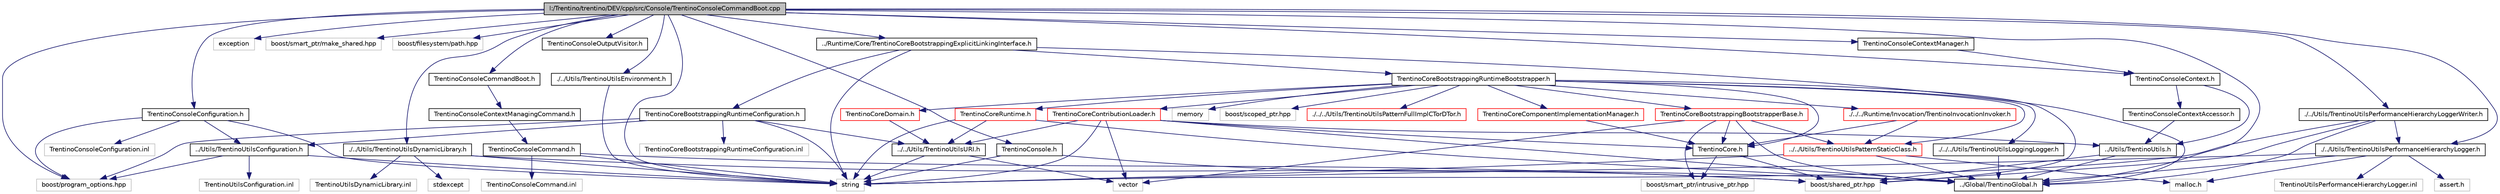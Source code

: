 digraph G
{
  edge [fontname="Helvetica",fontsize="10",labelfontname="Helvetica",labelfontsize="10"];
  node [fontname="Helvetica",fontsize="10",shape=record];
  Node1 [label="I:/Trentino/trentino/DEV/cpp/src/Console/TrentinoConsoleCommandBoot.cpp",height=0.2,width=0.4,color="black", fillcolor="grey75", style="filled" fontcolor="black"];
  Node1 -> Node2 [color="midnightblue",fontsize="10",style="solid",fontname="Helvetica"];
  Node2 [label="TrentinoConsoleCommandBoot.h",height=0.2,width=0.4,color="black", fillcolor="white", style="filled",URL="$_trentino_console_command_boot_8h.html"];
  Node2 -> Node3 [color="midnightblue",fontsize="10",style="solid",fontname="Helvetica"];
  Node3 [label="TrentinoConsoleContextManagingCommand.h",height=0.2,width=0.4,color="black", fillcolor="white", style="filled",URL="$_trentino_console_context_managing_command_8h.html"];
  Node3 -> Node4 [color="midnightblue",fontsize="10",style="solid",fontname="Helvetica"];
  Node4 [label="TrentinoConsoleCommand.h",height=0.2,width=0.4,color="black", fillcolor="white", style="filled",URL="$_trentino_console_command_8h.html"];
  Node4 -> Node5 [color="midnightblue",fontsize="10",style="solid",fontname="Helvetica"];
  Node5 [label="boost/shared_ptr.hpp",height=0.2,width=0.4,color="grey75", fillcolor="white", style="filled"];
  Node4 -> Node6 [color="midnightblue",fontsize="10",style="solid",fontname="Helvetica"];
  Node6 [label="string",height=0.2,width=0.4,color="grey75", fillcolor="white", style="filled"];
  Node4 -> Node7 [color="midnightblue",fontsize="10",style="solid",fontname="Helvetica"];
  Node7 [label="TrentinoConsoleCommand.inl",height=0.2,width=0.4,color="grey75", fillcolor="white", style="filled"];
  Node1 -> Node6 [color="midnightblue",fontsize="10",style="solid",fontname="Helvetica"];
  Node1 -> Node8 [color="midnightblue",fontsize="10",style="solid",fontname="Helvetica"];
  Node8 [label="exception",height=0.2,width=0.4,color="grey75", fillcolor="white", style="filled"];
  Node1 -> Node9 [color="midnightblue",fontsize="10",style="solid",fontname="Helvetica"];
  Node9 [label="boost/smart_ptr/make_shared.hpp",height=0.2,width=0.4,color="grey75", fillcolor="white", style="filled"];
  Node1 -> Node10 [color="midnightblue",fontsize="10",style="solid",fontname="Helvetica"];
  Node10 [label="boost/filesystem/path.hpp",height=0.2,width=0.4,color="grey75", fillcolor="white", style="filled"];
  Node1 -> Node11 [color="midnightblue",fontsize="10",style="solid",fontname="Helvetica"];
  Node11 [label="../Global/TrentinoGlobal.h",height=0.2,width=0.4,color="black", fillcolor="white", style="filled",URL="$_trentino_global_8h.html"];
  Node1 -> Node12 [color="midnightblue",fontsize="10",style="solid",fontname="Helvetica"];
  Node12 [label="TrentinoConsole.h",height=0.2,width=0.4,color="black", fillcolor="white", style="filled",URL="$_trentino_console_8h.html"];
  Node12 -> Node6 [color="midnightblue",fontsize="10",style="solid",fontname="Helvetica"];
  Node12 -> Node5 [color="midnightblue",fontsize="10",style="solid",fontname="Helvetica"];
  Node1 -> Node13 [color="midnightblue",fontsize="10",style="solid",fontname="Helvetica"];
  Node13 [label="TrentinoConsoleOutputVisitor.h",height=0.2,width=0.4,color="black", fillcolor="white", style="filled",URL="$_trentino_console_output_visitor_8h.html"];
  Node1 -> Node14 [color="midnightblue",fontsize="10",style="solid",fontname="Helvetica"];
  Node14 [label="TrentinoConsoleContextManager.h",height=0.2,width=0.4,color="black", fillcolor="white", style="filled",URL="$_trentino_console_context_manager_8h.html"];
  Node14 -> Node15 [color="midnightblue",fontsize="10",style="solid",fontname="Helvetica"];
  Node15 [label="TrentinoConsoleContext.h",height=0.2,width=0.4,color="black", fillcolor="white", style="filled",URL="$_trentino_console_context_8h.html"];
  Node15 -> Node16 [color="midnightblue",fontsize="10",style="solid",fontname="Helvetica"];
  Node16 [label="TrentinoConsoleContextAccessor.h",height=0.2,width=0.4,color="black", fillcolor="white", style="filled",URL="$_trentino_console_context_accessor_8h.html"];
  Node16 -> Node17 [color="midnightblue",fontsize="10",style="solid",fontname="Helvetica"];
  Node17 [label="../Utils/TrentinoUtils.h",height=0.2,width=0.4,color="black", fillcolor="white", style="filled",URL="$_trentino_utils_8h.html"];
  Node17 -> Node5 [color="midnightblue",fontsize="10",style="solid",fontname="Helvetica"];
  Node17 -> Node11 [color="midnightblue",fontsize="10",style="solid",fontname="Helvetica"];
  Node15 -> Node17 [color="midnightblue",fontsize="10",style="solid",fontname="Helvetica"];
  Node1 -> Node15 [color="midnightblue",fontsize="10",style="solid",fontname="Helvetica"];
  Node1 -> Node18 [color="midnightblue",fontsize="10",style="solid",fontname="Helvetica"];
  Node18 [label="TrentinoConsoleConfiguration.h",height=0.2,width=0.4,color="black", fillcolor="white", style="filled",URL="$_trentino_console_configuration_8h.html"];
  Node18 -> Node6 [color="midnightblue",fontsize="10",style="solid",fontname="Helvetica"];
  Node18 -> Node19 [color="midnightblue",fontsize="10",style="solid",fontname="Helvetica"];
  Node19 [label="../Utils/TrentinoUtilsConfiguration.h",height=0.2,width=0.4,color="black", fillcolor="white", style="filled",URL="$_trentino_utils_configuration_8h.html"];
  Node19 -> Node6 [color="midnightblue",fontsize="10",style="solid",fontname="Helvetica"];
  Node19 -> Node20 [color="midnightblue",fontsize="10",style="solid",fontname="Helvetica"];
  Node20 [label="boost/program_options.hpp",height=0.2,width=0.4,color="grey75", fillcolor="white", style="filled"];
  Node19 -> Node21 [color="midnightblue",fontsize="10",style="solid",fontname="Helvetica"];
  Node21 [label="TrentinoUtilsConfiguration.inl",height=0.2,width=0.4,color="grey75", fillcolor="white", style="filled"];
  Node18 -> Node22 [color="midnightblue",fontsize="10",style="solid",fontname="Helvetica"];
  Node22 [label="TrentinoConsoleConfiguration.inl",height=0.2,width=0.4,color="grey75", fillcolor="white", style="filled"];
  Node18 -> Node20 [color="midnightblue",fontsize="10",style="solid",fontname="Helvetica"];
  Node1 -> Node23 [color="midnightblue",fontsize="10",style="solid",fontname="Helvetica"];
  Node23 [label="./../Utils/TrentinoUtilsDynamicLibrary.h",height=0.2,width=0.4,color="black", fillcolor="white", style="filled",URL="$_trentino_utils_dynamic_library_8h.html"];
  Node23 -> Node6 [color="midnightblue",fontsize="10",style="solid",fontname="Helvetica"];
  Node23 -> Node24 [color="midnightblue",fontsize="10",style="solid",fontname="Helvetica"];
  Node24 [label="stdexcept",height=0.2,width=0.4,color="grey75", fillcolor="white", style="filled"];
  Node23 -> Node11 [color="midnightblue",fontsize="10",style="solid",fontname="Helvetica"];
  Node23 -> Node25 [color="midnightblue",fontsize="10",style="solid",fontname="Helvetica"];
  Node25 [label="TrentinoUtilsDynamicLibrary.inl",height=0.2,width=0.4,color="grey75", fillcolor="white", style="filled"];
  Node1 -> Node26 [color="midnightblue",fontsize="10",style="solid",fontname="Helvetica"];
  Node26 [label="./../Utils/TrentinoUtilsEnvironment.h",height=0.2,width=0.4,color="black", fillcolor="white", style="filled",URL="$_trentino_utils_environment_8h.html"];
  Node26 -> Node6 [color="midnightblue",fontsize="10",style="solid",fontname="Helvetica"];
  Node1 -> Node27 [color="midnightblue",fontsize="10",style="solid",fontname="Helvetica"];
  Node27 [label="./../Utils/TrentinoUtilsPerformanceHierarchyLogger.h",height=0.2,width=0.4,color="black", fillcolor="white", style="filled",URL="$_trentino_utils_performance_hierarchy_logger_8h.html"];
  Node27 -> Node6 [color="midnightblue",fontsize="10",style="solid",fontname="Helvetica"];
  Node27 -> Node28 [color="midnightblue",fontsize="10",style="solid",fontname="Helvetica"];
  Node28 [label="malloc.h",height=0.2,width=0.4,color="grey75", fillcolor="white", style="filled"];
  Node27 -> Node29 [color="midnightblue",fontsize="10",style="solid",fontname="Helvetica"];
  Node29 [label="assert.h",height=0.2,width=0.4,color="grey75", fillcolor="white", style="filled"];
  Node27 -> Node11 [color="midnightblue",fontsize="10",style="solid",fontname="Helvetica"];
  Node27 -> Node30 [color="midnightblue",fontsize="10",style="solid",fontname="Helvetica"];
  Node30 [label="TrentinoUtilsPerformanceHierarchyLogger.inl",height=0.2,width=0.4,color="grey75", fillcolor="white", style="filled"];
  Node1 -> Node31 [color="midnightblue",fontsize="10",style="solid",fontname="Helvetica"];
  Node31 [label="./../Utils/TrentinoUtilsPerformanceHierarchyLoggerWriter.h",height=0.2,width=0.4,color="black", fillcolor="white", style="filled",URL="$_trentino_utils_performance_hierarchy_logger_writer_8h.html"];
  Node31 -> Node6 [color="midnightblue",fontsize="10",style="solid",fontname="Helvetica"];
  Node31 -> Node5 [color="midnightblue",fontsize="10",style="solid",fontname="Helvetica"];
  Node31 -> Node11 [color="midnightblue",fontsize="10",style="solid",fontname="Helvetica"];
  Node31 -> Node27 [color="midnightblue",fontsize="10",style="solid",fontname="Helvetica"];
  Node1 -> Node32 [color="midnightblue",fontsize="10",style="solid",fontname="Helvetica"];
  Node32 [label="../Runtime/Core/TrentinoCoreBootstrappingExplicitLinkingInterface.h",height=0.2,width=0.4,color="black", fillcolor="white", style="filled",URL="$_trentino_core_bootstrapping_explicit_linking_interface_8h.html"];
  Node32 -> Node6 [color="midnightblue",fontsize="10",style="solid",fontname="Helvetica"];
  Node32 -> Node11 [color="midnightblue",fontsize="10",style="solid",fontname="Helvetica"];
  Node32 -> Node33 [color="midnightblue",fontsize="10",style="solid",fontname="Helvetica"];
  Node33 [label="TrentinoCoreBootstrappingRuntimeBootstrapper.h",height=0.2,width=0.4,color="black", fillcolor="white", style="filled",URL="$_trentino_core_bootstrapping_runtime_bootstrapper_8h.html"];
  Node33 -> Node34 [color="midnightblue",fontsize="10",style="solid",fontname="Helvetica"];
  Node34 [label="TrentinoCoreBootstrappingBootstrapperBase.h",height=0.2,width=0.4,color="red", fillcolor="white", style="filled",URL="$_trentino_core_bootstrapping_bootstrapper_base_8h.html"];
  Node34 -> Node35 [color="midnightblue",fontsize="10",style="solid",fontname="Helvetica"];
  Node35 [label="boost/smart_ptr/intrusive_ptr.hpp",height=0.2,width=0.4,color="grey75", fillcolor="white", style="filled"];
  Node34 -> Node36 [color="midnightblue",fontsize="10",style="solid",fontname="Helvetica"];
  Node36 [label="vector",height=0.2,width=0.4,color="grey75", fillcolor="white", style="filled"];
  Node34 -> Node11 [color="midnightblue",fontsize="10",style="solid",fontname="Helvetica"];
  Node34 -> Node37 [color="midnightblue",fontsize="10",style="solid",fontname="Helvetica"];
  Node37 [label="TrentinoCore.h",height=0.2,width=0.4,color="black", fillcolor="white", style="filled",URL="$_trentino_core_8h.html"];
  Node37 -> Node5 [color="midnightblue",fontsize="10",style="solid",fontname="Helvetica"];
  Node37 -> Node35 [color="midnightblue",fontsize="10",style="solid",fontname="Helvetica"];
  Node34 -> Node38 [color="midnightblue",fontsize="10",style="solid",fontname="Helvetica"];
  Node38 [label="../../Utils/TrentinoUtilsPatternStaticClass.h",height=0.2,width=0.4,color="red", fillcolor="white", style="filled",URL="$_trentino_utils_pattern_static_class_8h.html"];
  Node38 -> Node6 [color="midnightblue",fontsize="10",style="solid",fontname="Helvetica"];
  Node38 -> Node28 [color="midnightblue",fontsize="10",style="solid",fontname="Helvetica"];
  Node38 -> Node11 [color="midnightblue",fontsize="10",style="solid",fontname="Helvetica"];
  Node33 -> Node39 [color="midnightblue",fontsize="10",style="solid",fontname="Helvetica"];
  Node39 [label="memory",height=0.2,width=0.4,color="grey75", fillcolor="white", style="filled"];
  Node33 -> Node5 [color="midnightblue",fontsize="10",style="solid",fontname="Helvetica"];
  Node33 -> Node40 [color="midnightblue",fontsize="10",style="solid",fontname="Helvetica"];
  Node40 [label="boost/scoped_ptr.hpp",height=0.2,width=0.4,color="grey75", fillcolor="white", style="filled"];
  Node33 -> Node37 [color="midnightblue",fontsize="10",style="solid",fontname="Helvetica"];
  Node33 -> Node41 [color="midnightblue",fontsize="10",style="solid",fontname="Helvetica"];
  Node41 [label="TrentinoCoreDomain.h",height=0.2,width=0.4,color="red", fillcolor="white", style="filled",URL="$_trentino_core_domain_8h.html"];
  Node41 -> Node42 [color="midnightblue",fontsize="10",style="solid",fontname="Helvetica"];
  Node42 [label="../../Utils/TrentinoUtilsURI.h",height=0.2,width=0.4,color="black", fillcolor="white", style="filled",URL="$_trentino_utils_u_r_i_8h.html"];
  Node42 -> Node36 [color="midnightblue",fontsize="10",style="solid",fontname="Helvetica"];
  Node42 -> Node6 [color="midnightblue",fontsize="10",style="solid",fontname="Helvetica"];
  Node33 -> Node43 [color="midnightblue",fontsize="10",style="solid",fontname="Helvetica"];
  Node43 [label="TrentinoCoreRuntime.h",height=0.2,width=0.4,color="red", fillcolor="white", style="filled",URL="$_trentino_core_runtime_8h.html"];
  Node43 -> Node6 [color="midnightblue",fontsize="10",style="solid",fontname="Helvetica"];
  Node43 -> Node11 [color="midnightblue",fontsize="10",style="solid",fontname="Helvetica"];
  Node43 -> Node42 [color="midnightblue",fontsize="10",style="solid",fontname="Helvetica"];
  Node33 -> Node44 [color="midnightblue",fontsize="10",style="solid",fontname="Helvetica"];
  Node44 [label="TrentinoCoreComponentImplementationManager.h",height=0.2,width=0.4,color="red", fillcolor="white", style="filled",URL="$_trentino_core_component_implementation_manager_8h.html"];
  Node44 -> Node37 [color="midnightblue",fontsize="10",style="solid",fontname="Helvetica"];
  Node33 -> Node45 [color="midnightblue",fontsize="10",style="solid",fontname="Helvetica"];
  Node45 [label="TrentinoCoreContributionLoader.h",height=0.2,width=0.4,color="red", fillcolor="white", style="filled",URL="$_trentino_core_contribution_loader_8h.html"];
  Node45 -> Node6 [color="midnightblue",fontsize="10",style="solid",fontname="Helvetica"];
  Node45 -> Node36 [color="midnightblue",fontsize="10",style="solid",fontname="Helvetica"];
  Node45 -> Node37 [color="midnightblue",fontsize="10",style="solid",fontname="Helvetica"];
  Node45 -> Node11 [color="midnightblue",fontsize="10",style="solid",fontname="Helvetica"];
  Node45 -> Node17 [color="midnightblue",fontsize="10",style="solid",fontname="Helvetica"];
  Node45 -> Node42 [color="midnightblue",fontsize="10",style="solid",fontname="Helvetica"];
  Node33 -> Node38 [color="midnightblue",fontsize="10",style="solid",fontname="Helvetica"];
  Node33 -> Node46 [color="midnightblue",fontsize="10",style="solid",fontname="Helvetica"];
  Node46 [label="./../../Utils/TrentinoUtilsPatternFullImplCTorDTor.h",height=0.2,width=0.4,color="red", fillcolor="white", style="filled",URL="$_trentino_utils_pattern_full_impl_c_tor_d_tor_8h.html"];
  Node33 -> Node47 [color="midnightblue",fontsize="10",style="solid",fontname="Helvetica"];
  Node47 [label="./../../Utils/TrentinoUtilsLoggingLogger.h",height=0.2,width=0.4,color="black", fillcolor="white", style="filled",URL="$_trentino_utils_logging_logger_8h.html"];
  Node47 -> Node11 [color="midnightblue",fontsize="10",style="solid",fontname="Helvetica"];
  Node33 -> Node48 [color="midnightblue",fontsize="10",style="solid",fontname="Helvetica"];
  Node48 [label="./../../Runtime/Invocation/TrentinoInvocationInvoker.h",height=0.2,width=0.4,color="red", fillcolor="white", style="filled",URL="$_trentino_invocation_invoker_8h.html"];
  Node48 -> Node38 [color="midnightblue",fontsize="10",style="solid",fontname="Helvetica"];
  Node48 -> Node37 [color="midnightblue",fontsize="10",style="solid",fontname="Helvetica"];
  Node32 -> Node49 [color="midnightblue",fontsize="10",style="solid",fontname="Helvetica"];
  Node49 [label="TrentinoCoreBootstrappingRuntimeConfiguration.h",height=0.2,width=0.4,color="black", fillcolor="white", style="filled",URL="$_trentino_core_bootstrapping_runtime_configuration_8h.html"];
  Node49 -> Node6 [color="midnightblue",fontsize="10",style="solid",fontname="Helvetica"];
  Node49 -> Node19 [color="midnightblue",fontsize="10",style="solid",fontname="Helvetica"];
  Node49 -> Node42 [color="midnightblue",fontsize="10",style="solid",fontname="Helvetica"];
  Node49 -> Node50 [color="midnightblue",fontsize="10",style="solid",fontname="Helvetica"];
  Node50 [label="TrentinoCoreBootstrappingRuntimeConfiguration.inl",height=0.2,width=0.4,color="grey75", fillcolor="white", style="filled"];
  Node49 -> Node20 [color="midnightblue",fontsize="10",style="solid",fontname="Helvetica"];
  Node1 -> Node20 [color="midnightblue",fontsize="10",style="solid",fontname="Helvetica"];
}
